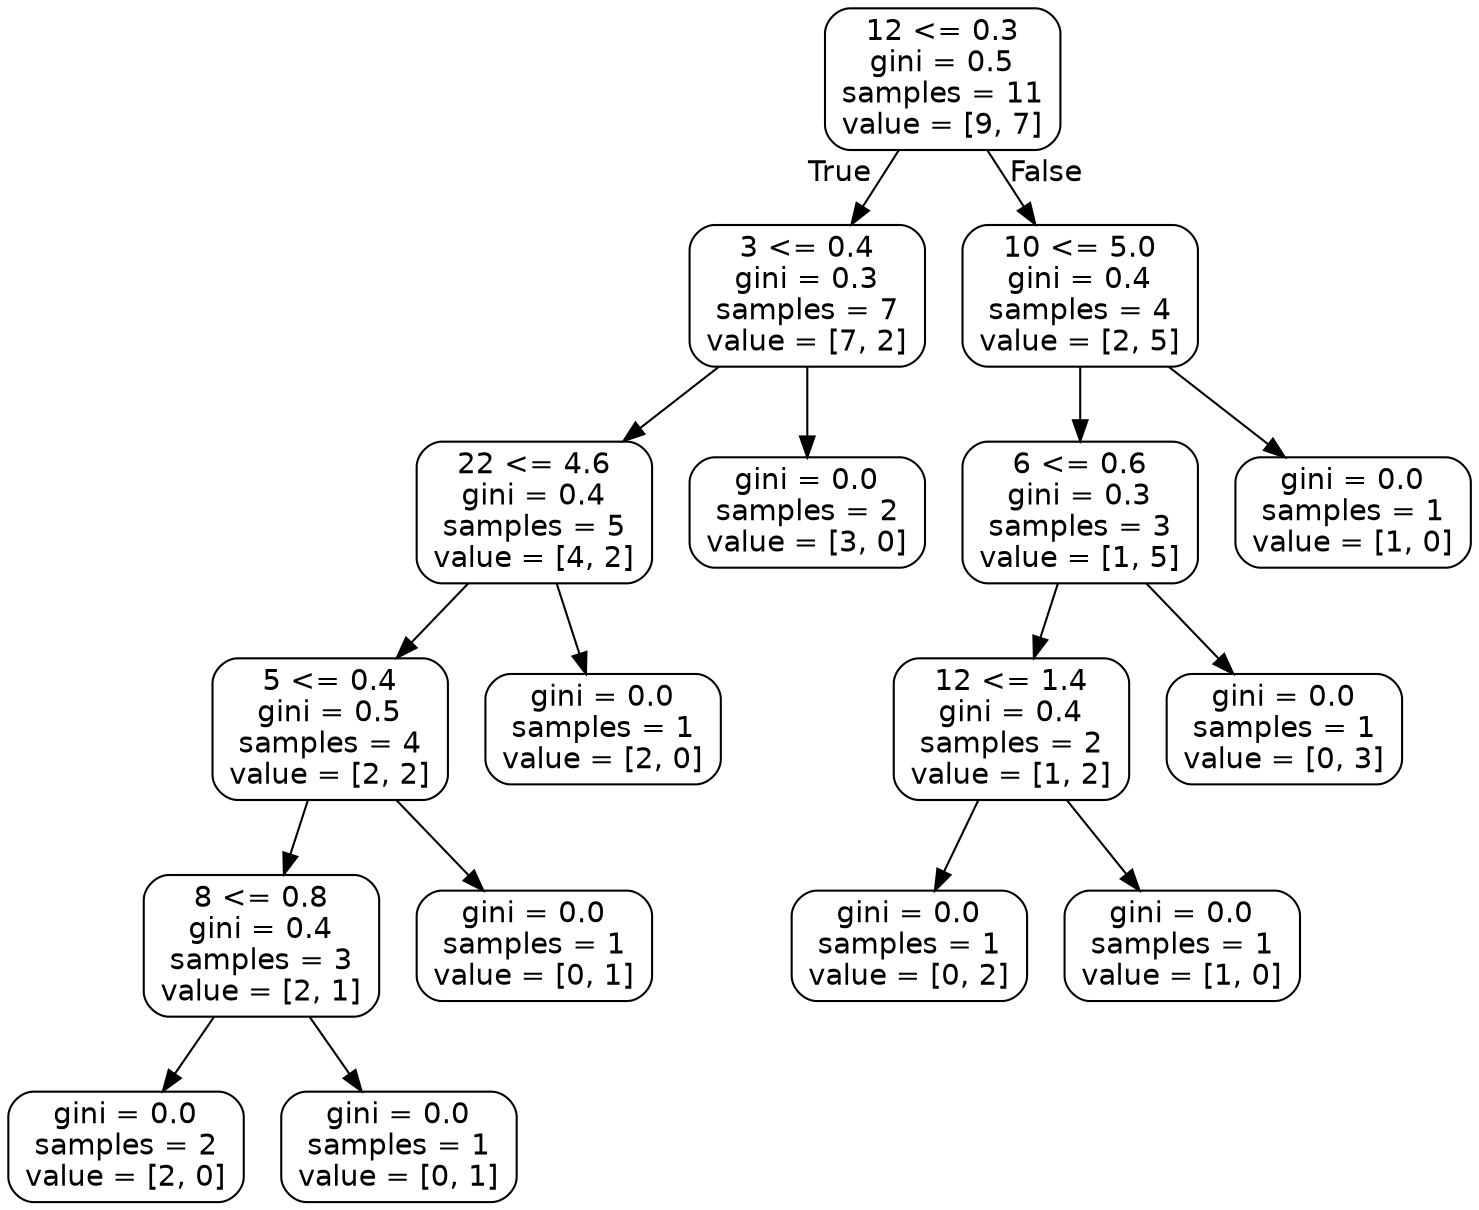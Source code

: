 digraph Tree {
node [shape=box, style="rounded", color="black", fontname=helvetica] ;
edge [fontname=helvetica] ;
0 [label="12 <= 0.3\ngini = 0.5\nsamples = 11\nvalue = [9, 7]"] ;
1 [label="3 <= 0.4\ngini = 0.3\nsamples = 7\nvalue = [7, 2]"] ;
0 -> 1 [labeldistance=2.5, labelangle=45, headlabel="True"] ;
2 [label="22 <= 4.6\ngini = 0.4\nsamples = 5\nvalue = [4, 2]"] ;
1 -> 2 ;
3 [label="5 <= 0.4\ngini = 0.5\nsamples = 4\nvalue = [2, 2]"] ;
2 -> 3 ;
4 [label="8 <= 0.8\ngini = 0.4\nsamples = 3\nvalue = [2, 1]"] ;
3 -> 4 ;
5 [label="gini = 0.0\nsamples = 2\nvalue = [2, 0]"] ;
4 -> 5 ;
6 [label="gini = 0.0\nsamples = 1\nvalue = [0, 1]"] ;
4 -> 6 ;
7 [label="gini = 0.0\nsamples = 1\nvalue = [0, 1]"] ;
3 -> 7 ;
8 [label="gini = 0.0\nsamples = 1\nvalue = [2, 0]"] ;
2 -> 8 ;
9 [label="gini = 0.0\nsamples = 2\nvalue = [3, 0]"] ;
1 -> 9 ;
10 [label="10 <= 5.0\ngini = 0.4\nsamples = 4\nvalue = [2, 5]"] ;
0 -> 10 [labeldistance=2.5, labelangle=-45, headlabel="False"] ;
11 [label="6 <= 0.6\ngini = 0.3\nsamples = 3\nvalue = [1, 5]"] ;
10 -> 11 ;
12 [label="12 <= 1.4\ngini = 0.4\nsamples = 2\nvalue = [1, 2]"] ;
11 -> 12 ;
13 [label="gini = 0.0\nsamples = 1\nvalue = [0, 2]"] ;
12 -> 13 ;
14 [label="gini = 0.0\nsamples = 1\nvalue = [1, 0]"] ;
12 -> 14 ;
15 [label="gini = 0.0\nsamples = 1\nvalue = [0, 3]"] ;
11 -> 15 ;
16 [label="gini = 0.0\nsamples = 1\nvalue = [1, 0]"] ;
10 -> 16 ;
}